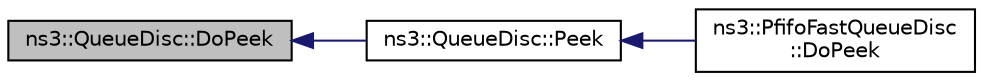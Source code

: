 digraph "ns3::QueueDisc::DoPeek"
{
  edge [fontname="Helvetica",fontsize="10",labelfontname="Helvetica",labelfontsize="10"];
  node [fontname="Helvetica",fontsize="10",shape=record];
  rankdir="LR";
  Node1 [label="ns3::QueueDisc::DoPeek",height=0.2,width=0.4,color="black", fillcolor="grey75", style="filled", fontcolor="black"];
  Node1 -> Node2 [dir="back",color="midnightblue",fontsize="10",style="solid"];
  Node2 [label="ns3::QueueDisc::Peek",height=0.2,width=0.4,color="black", fillcolor="white", style="filled",URL="$d0/d7b/classns3_1_1QueueDisc.html#a952cddf7fbe32e180a170a7be21875fa"];
  Node2 -> Node3 [dir="back",color="midnightblue",fontsize="10",style="solid"];
  Node3 [label="ns3::PfifoFastQueueDisc\l::DoPeek",height=0.2,width=0.4,color="black", fillcolor="white", style="filled",URL="$d4/da2/classns3_1_1PfifoFastQueueDisc.html#ac94bb03da6c61c6b4d2755ca77704470"];
}
